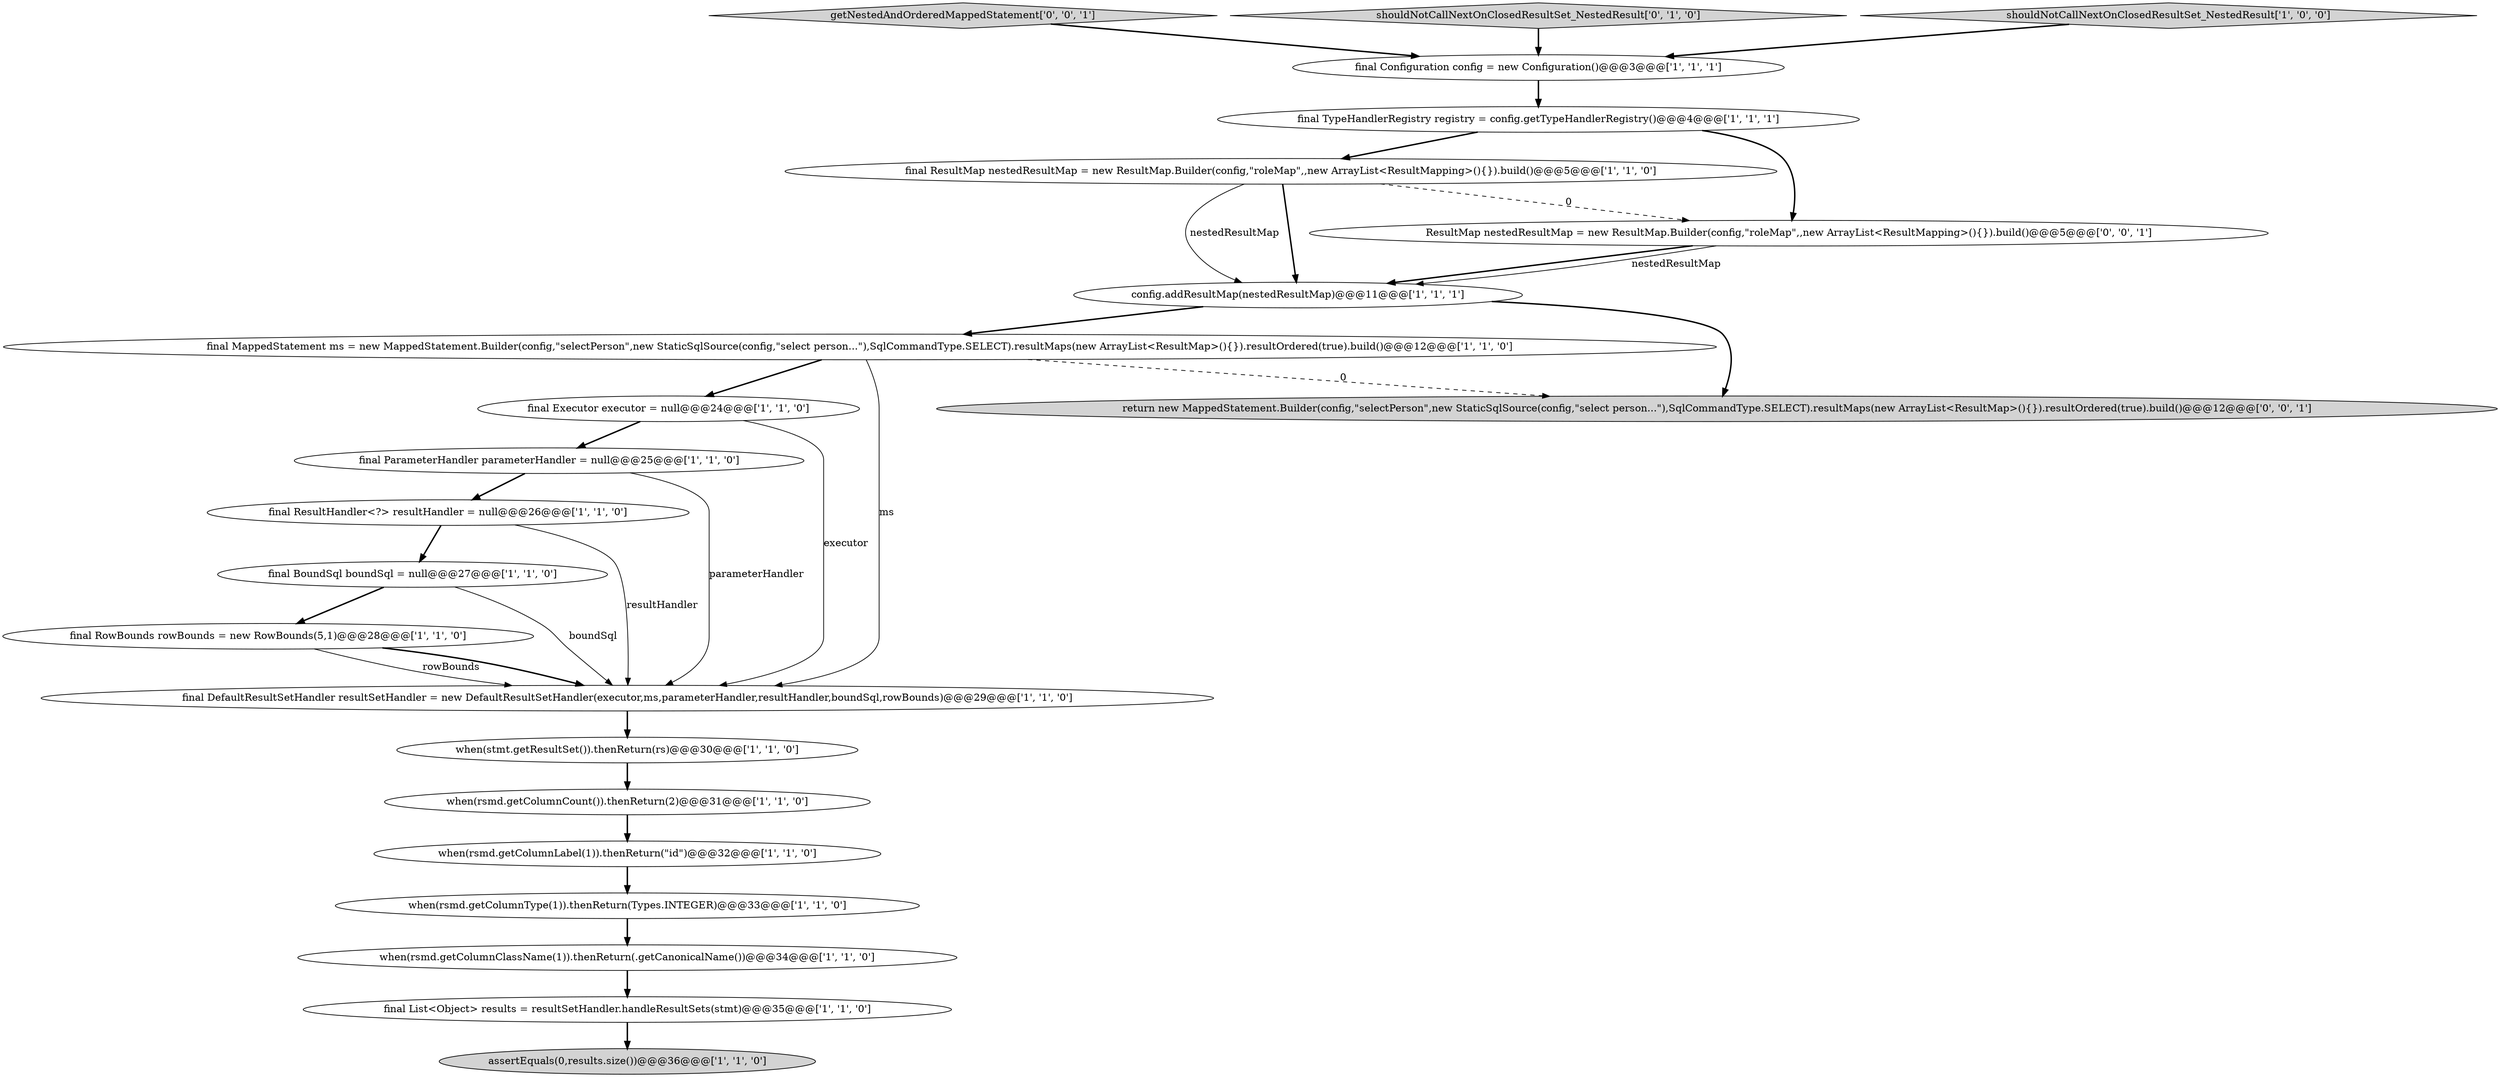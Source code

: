digraph {
16 [style = filled, label = "when(stmt.getResultSet()).thenReturn(rs)@@@30@@@['1', '1', '0']", fillcolor = white, shape = ellipse image = "AAA0AAABBB1BBB"];
21 [style = filled, label = "getNestedAndOrderedMappedStatement['0', '0', '1']", fillcolor = lightgray, shape = diamond image = "AAA0AAABBB3BBB"];
11 [style = filled, label = "final RowBounds rowBounds = new RowBounds(5,1)@@@28@@@['1', '1', '0']", fillcolor = white, shape = ellipse image = "AAA0AAABBB1BBB"];
13 [style = filled, label = "when(rsmd.getColumnCount()).thenReturn(2)@@@31@@@['1', '1', '0']", fillcolor = white, shape = ellipse image = "AAA0AAABBB1BBB"];
15 [style = filled, label = "final ParameterHandler parameterHandler = null@@@25@@@['1', '1', '0']", fillcolor = white, shape = ellipse image = "AAA0AAABBB1BBB"];
14 [style = filled, label = "final List<Object> results = resultSetHandler.handleResultSets(stmt)@@@35@@@['1', '1', '0']", fillcolor = white, shape = ellipse image = "AAA0AAABBB1BBB"];
6 [style = filled, label = "final Executor executor = null@@@24@@@['1', '1', '0']", fillcolor = white, shape = ellipse image = "AAA0AAABBB1BBB"];
2 [style = filled, label = "config.addResultMap(nestedResultMap)@@@11@@@['1', '1', '1']", fillcolor = white, shape = ellipse image = "AAA0AAABBB1BBB"];
10 [style = filled, label = "final MappedStatement ms = new MappedStatement.Builder(config,\"selectPerson\",new StaticSqlSource(config,\"select person...\"),SqlCommandType.SELECT).resultMaps(new ArrayList<ResultMap>(){}).resultOrdered(true).build()@@@12@@@['1', '1', '0']", fillcolor = white, shape = ellipse image = "AAA0AAABBB1BBB"];
9 [style = filled, label = "final Configuration config = new Configuration()@@@3@@@['1', '1', '1']", fillcolor = white, shape = ellipse image = "AAA0AAABBB1BBB"];
18 [style = filled, label = "assertEquals(0,results.size())@@@36@@@['1', '1', '0']", fillcolor = lightgray, shape = ellipse image = "AAA0AAABBB1BBB"];
4 [style = filled, label = "final BoundSql boundSql = null@@@27@@@['1', '1', '0']", fillcolor = white, shape = ellipse image = "AAA0AAABBB1BBB"];
3 [style = filled, label = "final ResultHandler<?> resultHandler = null@@@26@@@['1', '1', '0']", fillcolor = white, shape = ellipse image = "AAA0AAABBB1BBB"];
5 [style = filled, label = "when(rsmd.getColumnType(1)).thenReturn(Types.INTEGER)@@@33@@@['1', '1', '0']", fillcolor = white, shape = ellipse image = "AAA0AAABBB1BBB"];
1 [style = filled, label = "final ResultMap nestedResultMap = new ResultMap.Builder(config,\"roleMap\",,new ArrayList<ResultMapping>(){}).build()@@@5@@@['1', '1', '0']", fillcolor = white, shape = ellipse image = "AAA0AAABBB1BBB"];
8 [style = filled, label = "when(rsmd.getColumnLabel(1)).thenReturn(\"id\")@@@32@@@['1', '1', '0']", fillcolor = white, shape = ellipse image = "AAA0AAABBB1BBB"];
19 [style = filled, label = "shouldNotCallNextOnClosedResultSet_NestedResult['0', '1', '0']", fillcolor = lightgray, shape = diamond image = "AAA0AAABBB2BBB"];
7 [style = filled, label = "final DefaultResultSetHandler resultSetHandler = new DefaultResultSetHandler(executor,ms,parameterHandler,resultHandler,boundSql,rowBounds)@@@29@@@['1', '1', '0']", fillcolor = white, shape = ellipse image = "AAA0AAABBB1BBB"];
20 [style = filled, label = "return new MappedStatement.Builder(config,\"selectPerson\",new StaticSqlSource(config,\"select person...\"),SqlCommandType.SELECT).resultMaps(new ArrayList<ResultMap>(){}).resultOrdered(true).build()@@@12@@@['0', '0', '1']", fillcolor = lightgray, shape = ellipse image = "AAA0AAABBB3BBB"];
12 [style = filled, label = "shouldNotCallNextOnClosedResultSet_NestedResult['1', '0', '0']", fillcolor = lightgray, shape = diamond image = "AAA0AAABBB1BBB"];
17 [style = filled, label = "when(rsmd.getColumnClassName(1)).thenReturn(.getCanonicalName())@@@34@@@['1', '1', '0']", fillcolor = white, shape = ellipse image = "AAA0AAABBB1BBB"];
22 [style = filled, label = "ResultMap nestedResultMap = new ResultMap.Builder(config,\"roleMap\",,new ArrayList<ResultMapping>(){}).build()@@@5@@@['0', '0', '1']", fillcolor = white, shape = ellipse image = "AAA0AAABBB3BBB"];
0 [style = filled, label = "final TypeHandlerRegistry registry = config.getTypeHandlerRegistry()@@@4@@@['1', '1', '1']", fillcolor = white, shape = ellipse image = "AAA0AAABBB1BBB"];
22->2 [style = bold, label=""];
6->7 [style = solid, label="executor"];
19->9 [style = bold, label=""];
8->5 [style = bold, label=""];
10->6 [style = bold, label=""];
14->18 [style = bold, label=""];
6->15 [style = bold, label=""];
0->22 [style = bold, label=""];
11->7 [style = solid, label="rowBounds"];
1->22 [style = dashed, label="0"];
22->2 [style = solid, label="nestedResultMap"];
4->11 [style = bold, label=""];
7->16 [style = bold, label=""];
17->14 [style = bold, label=""];
2->10 [style = bold, label=""];
9->0 [style = bold, label=""];
16->13 [style = bold, label=""];
1->2 [style = solid, label="nestedResultMap"];
4->7 [style = solid, label="boundSql"];
0->1 [style = bold, label=""];
11->7 [style = bold, label=""];
5->17 [style = bold, label=""];
12->9 [style = bold, label=""];
2->20 [style = bold, label=""];
15->3 [style = bold, label=""];
10->7 [style = solid, label="ms"];
21->9 [style = bold, label=""];
13->8 [style = bold, label=""];
3->7 [style = solid, label="resultHandler"];
1->2 [style = bold, label=""];
3->4 [style = bold, label=""];
10->20 [style = dashed, label="0"];
15->7 [style = solid, label="parameterHandler"];
}
